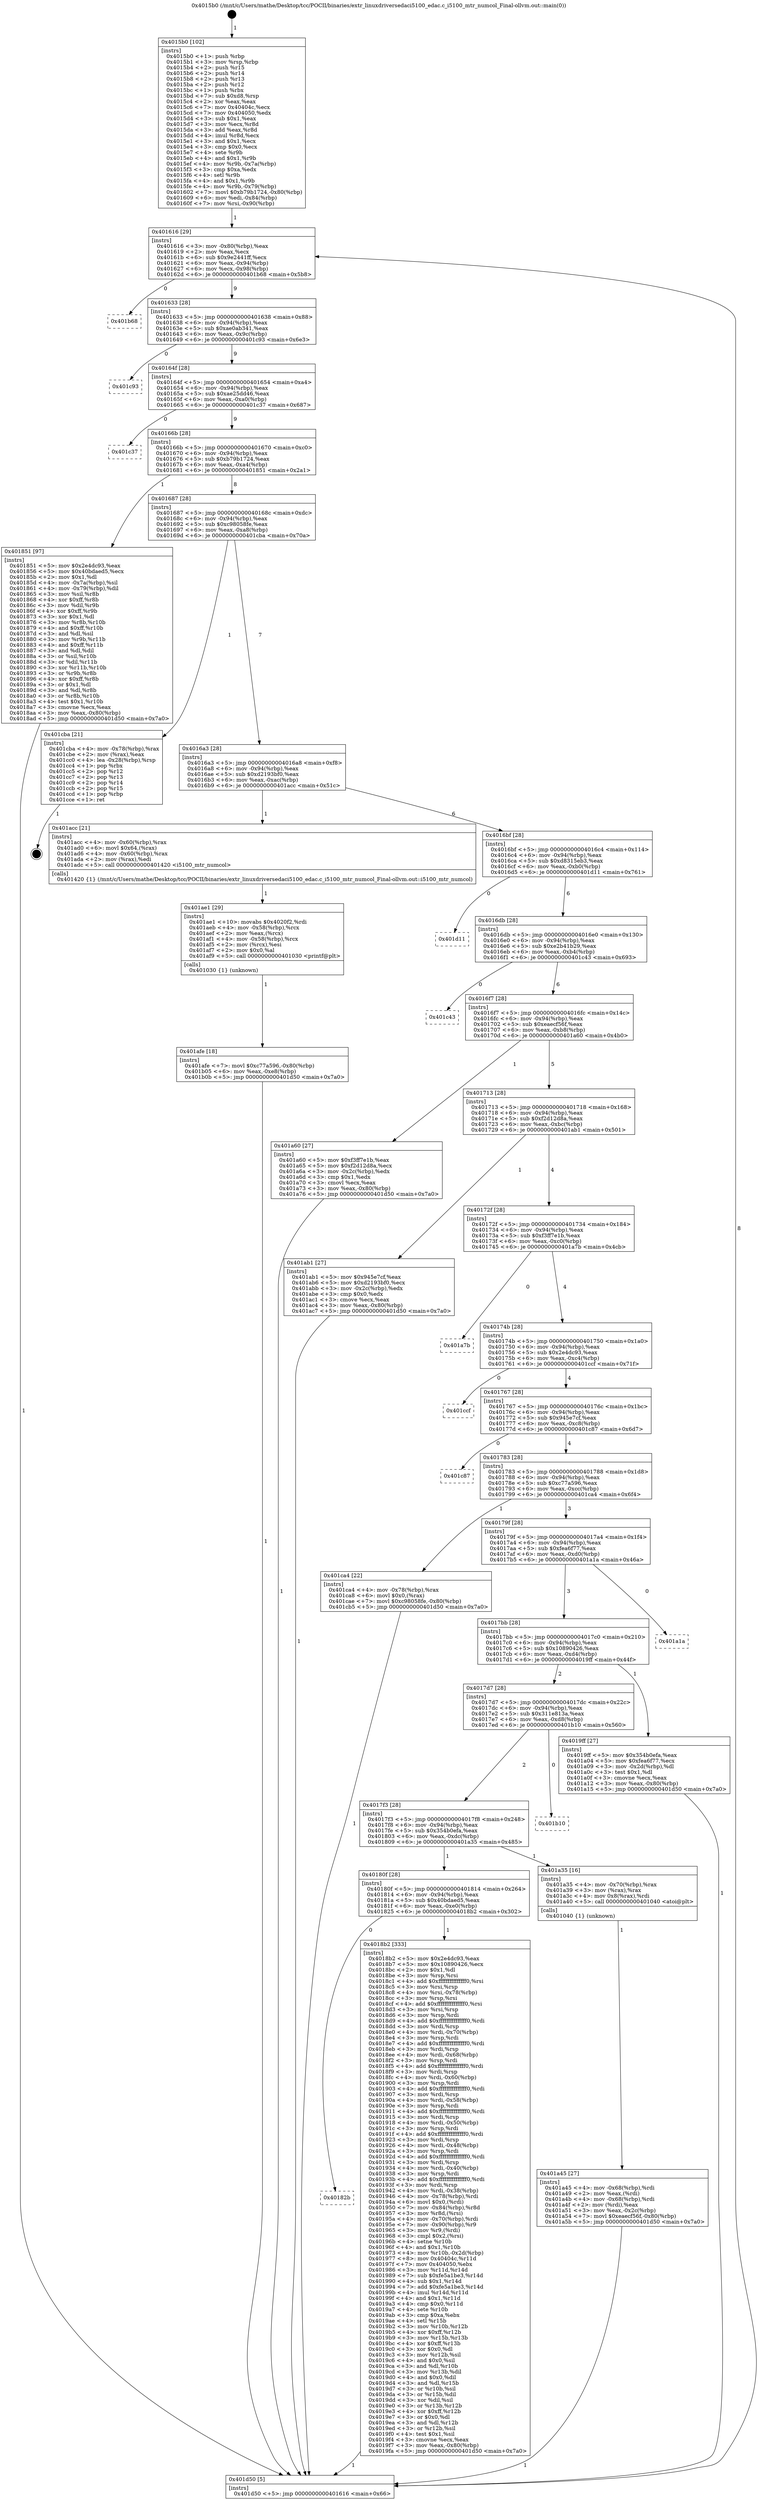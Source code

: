 digraph "0x4015b0" {
  label = "0x4015b0 (/mnt/c/Users/mathe/Desktop/tcc/POCII/binaries/extr_linuxdriversedaci5100_edac.c_i5100_mtr_numcol_Final-ollvm.out::main(0))"
  labelloc = "t"
  node[shape=record]

  Entry [label="",width=0.3,height=0.3,shape=circle,fillcolor=black,style=filled]
  "0x401616" [label="{
     0x401616 [29]\l
     | [instrs]\l
     &nbsp;&nbsp;0x401616 \<+3\>: mov -0x80(%rbp),%eax\l
     &nbsp;&nbsp;0x401619 \<+2\>: mov %eax,%ecx\l
     &nbsp;&nbsp;0x40161b \<+6\>: sub $0x9e2441ff,%ecx\l
     &nbsp;&nbsp;0x401621 \<+6\>: mov %eax,-0x94(%rbp)\l
     &nbsp;&nbsp;0x401627 \<+6\>: mov %ecx,-0x98(%rbp)\l
     &nbsp;&nbsp;0x40162d \<+6\>: je 0000000000401b68 \<main+0x5b8\>\l
  }"]
  "0x401b68" [label="{
     0x401b68\l
  }", style=dashed]
  "0x401633" [label="{
     0x401633 [28]\l
     | [instrs]\l
     &nbsp;&nbsp;0x401633 \<+5\>: jmp 0000000000401638 \<main+0x88\>\l
     &nbsp;&nbsp;0x401638 \<+6\>: mov -0x94(%rbp),%eax\l
     &nbsp;&nbsp;0x40163e \<+5\>: sub $0xae0ab341,%eax\l
     &nbsp;&nbsp;0x401643 \<+6\>: mov %eax,-0x9c(%rbp)\l
     &nbsp;&nbsp;0x401649 \<+6\>: je 0000000000401c93 \<main+0x6e3\>\l
  }"]
  Exit [label="",width=0.3,height=0.3,shape=circle,fillcolor=black,style=filled,peripheries=2]
  "0x401c93" [label="{
     0x401c93\l
  }", style=dashed]
  "0x40164f" [label="{
     0x40164f [28]\l
     | [instrs]\l
     &nbsp;&nbsp;0x40164f \<+5\>: jmp 0000000000401654 \<main+0xa4\>\l
     &nbsp;&nbsp;0x401654 \<+6\>: mov -0x94(%rbp),%eax\l
     &nbsp;&nbsp;0x40165a \<+5\>: sub $0xae25dd46,%eax\l
     &nbsp;&nbsp;0x40165f \<+6\>: mov %eax,-0xa0(%rbp)\l
     &nbsp;&nbsp;0x401665 \<+6\>: je 0000000000401c37 \<main+0x687\>\l
  }"]
  "0x401afe" [label="{
     0x401afe [18]\l
     | [instrs]\l
     &nbsp;&nbsp;0x401afe \<+7\>: movl $0xc77a596,-0x80(%rbp)\l
     &nbsp;&nbsp;0x401b05 \<+6\>: mov %eax,-0xe8(%rbp)\l
     &nbsp;&nbsp;0x401b0b \<+5\>: jmp 0000000000401d50 \<main+0x7a0\>\l
  }"]
  "0x401c37" [label="{
     0x401c37\l
  }", style=dashed]
  "0x40166b" [label="{
     0x40166b [28]\l
     | [instrs]\l
     &nbsp;&nbsp;0x40166b \<+5\>: jmp 0000000000401670 \<main+0xc0\>\l
     &nbsp;&nbsp;0x401670 \<+6\>: mov -0x94(%rbp),%eax\l
     &nbsp;&nbsp;0x401676 \<+5\>: sub $0xb79b1724,%eax\l
     &nbsp;&nbsp;0x40167b \<+6\>: mov %eax,-0xa4(%rbp)\l
     &nbsp;&nbsp;0x401681 \<+6\>: je 0000000000401851 \<main+0x2a1\>\l
  }"]
  "0x401ae1" [label="{
     0x401ae1 [29]\l
     | [instrs]\l
     &nbsp;&nbsp;0x401ae1 \<+10\>: movabs $0x4020f2,%rdi\l
     &nbsp;&nbsp;0x401aeb \<+4\>: mov -0x58(%rbp),%rcx\l
     &nbsp;&nbsp;0x401aef \<+2\>: mov %eax,(%rcx)\l
     &nbsp;&nbsp;0x401af1 \<+4\>: mov -0x58(%rbp),%rcx\l
     &nbsp;&nbsp;0x401af5 \<+2\>: mov (%rcx),%esi\l
     &nbsp;&nbsp;0x401af7 \<+2\>: mov $0x0,%al\l
     &nbsp;&nbsp;0x401af9 \<+5\>: call 0000000000401030 \<printf@plt\>\l
     | [calls]\l
     &nbsp;&nbsp;0x401030 \{1\} (unknown)\l
  }"]
  "0x401851" [label="{
     0x401851 [97]\l
     | [instrs]\l
     &nbsp;&nbsp;0x401851 \<+5\>: mov $0x2e4dc93,%eax\l
     &nbsp;&nbsp;0x401856 \<+5\>: mov $0x40bdaed5,%ecx\l
     &nbsp;&nbsp;0x40185b \<+2\>: mov $0x1,%dl\l
     &nbsp;&nbsp;0x40185d \<+4\>: mov -0x7a(%rbp),%sil\l
     &nbsp;&nbsp;0x401861 \<+4\>: mov -0x79(%rbp),%dil\l
     &nbsp;&nbsp;0x401865 \<+3\>: mov %sil,%r8b\l
     &nbsp;&nbsp;0x401868 \<+4\>: xor $0xff,%r8b\l
     &nbsp;&nbsp;0x40186c \<+3\>: mov %dil,%r9b\l
     &nbsp;&nbsp;0x40186f \<+4\>: xor $0xff,%r9b\l
     &nbsp;&nbsp;0x401873 \<+3\>: xor $0x1,%dl\l
     &nbsp;&nbsp;0x401876 \<+3\>: mov %r8b,%r10b\l
     &nbsp;&nbsp;0x401879 \<+4\>: and $0xff,%r10b\l
     &nbsp;&nbsp;0x40187d \<+3\>: and %dl,%sil\l
     &nbsp;&nbsp;0x401880 \<+3\>: mov %r9b,%r11b\l
     &nbsp;&nbsp;0x401883 \<+4\>: and $0xff,%r11b\l
     &nbsp;&nbsp;0x401887 \<+3\>: and %dl,%dil\l
     &nbsp;&nbsp;0x40188a \<+3\>: or %sil,%r10b\l
     &nbsp;&nbsp;0x40188d \<+3\>: or %dil,%r11b\l
     &nbsp;&nbsp;0x401890 \<+3\>: xor %r11b,%r10b\l
     &nbsp;&nbsp;0x401893 \<+3\>: or %r9b,%r8b\l
     &nbsp;&nbsp;0x401896 \<+4\>: xor $0xff,%r8b\l
     &nbsp;&nbsp;0x40189a \<+3\>: or $0x1,%dl\l
     &nbsp;&nbsp;0x40189d \<+3\>: and %dl,%r8b\l
     &nbsp;&nbsp;0x4018a0 \<+3\>: or %r8b,%r10b\l
     &nbsp;&nbsp;0x4018a3 \<+4\>: test $0x1,%r10b\l
     &nbsp;&nbsp;0x4018a7 \<+3\>: cmovne %ecx,%eax\l
     &nbsp;&nbsp;0x4018aa \<+3\>: mov %eax,-0x80(%rbp)\l
     &nbsp;&nbsp;0x4018ad \<+5\>: jmp 0000000000401d50 \<main+0x7a0\>\l
  }"]
  "0x401687" [label="{
     0x401687 [28]\l
     | [instrs]\l
     &nbsp;&nbsp;0x401687 \<+5\>: jmp 000000000040168c \<main+0xdc\>\l
     &nbsp;&nbsp;0x40168c \<+6\>: mov -0x94(%rbp),%eax\l
     &nbsp;&nbsp;0x401692 \<+5\>: sub $0xc98058fe,%eax\l
     &nbsp;&nbsp;0x401697 \<+6\>: mov %eax,-0xa8(%rbp)\l
     &nbsp;&nbsp;0x40169d \<+6\>: je 0000000000401cba \<main+0x70a\>\l
  }"]
  "0x401d50" [label="{
     0x401d50 [5]\l
     | [instrs]\l
     &nbsp;&nbsp;0x401d50 \<+5\>: jmp 0000000000401616 \<main+0x66\>\l
  }"]
  "0x4015b0" [label="{
     0x4015b0 [102]\l
     | [instrs]\l
     &nbsp;&nbsp;0x4015b0 \<+1\>: push %rbp\l
     &nbsp;&nbsp;0x4015b1 \<+3\>: mov %rsp,%rbp\l
     &nbsp;&nbsp;0x4015b4 \<+2\>: push %r15\l
     &nbsp;&nbsp;0x4015b6 \<+2\>: push %r14\l
     &nbsp;&nbsp;0x4015b8 \<+2\>: push %r13\l
     &nbsp;&nbsp;0x4015ba \<+2\>: push %r12\l
     &nbsp;&nbsp;0x4015bc \<+1\>: push %rbx\l
     &nbsp;&nbsp;0x4015bd \<+7\>: sub $0xd8,%rsp\l
     &nbsp;&nbsp;0x4015c4 \<+2\>: xor %eax,%eax\l
     &nbsp;&nbsp;0x4015c6 \<+7\>: mov 0x40404c,%ecx\l
     &nbsp;&nbsp;0x4015cd \<+7\>: mov 0x404050,%edx\l
     &nbsp;&nbsp;0x4015d4 \<+3\>: sub $0x1,%eax\l
     &nbsp;&nbsp;0x4015d7 \<+3\>: mov %ecx,%r8d\l
     &nbsp;&nbsp;0x4015da \<+3\>: add %eax,%r8d\l
     &nbsp;&nbsp;0x4015dd \<+4\>: imul %r8d,%ecx\l
     &nbsp;&nbsp;0x4015e1 \<+3\>: and $0x1,%ecx\l
     &nbsp;&nbsp;0x4015e4 \<+3\>: cmp $0x0,%ecx\l
     &nbsp;&nbsp;0x4015e7 \<+4\>: sete %r9b\l
     &nbsp;&nbsp;0x4015eb \<+4\>: and $0x1,%r9b\l
     &nbsp;&nbsp;0x4015ef \<+4\>: mov %r9b,-0x7a(%rbp)\l
     &nbsp;&nbsp;0x4015f3 \<+3\>: cmp $0xa,%edx\l
     &nbsp;&nbsp;0x4015f6 \<+4\>: setl %r9b\l
     &nbsp;&nbsp;0x4015fa \<+4\>: and $0x1,%r9b\l
     &nbsp;&nbsp;0x4015fe \<+4\>: mov %r9b,-0x79(%rbp)\l
     &nbsp;&nbsp;0x401602 \<+7\>: movl $0xb79b1724,-0x80(%rbp)\l
     &nbsp;&nbsp;0x401609 \<+6\>: mov %edi,-0x84(%rbp)\l
     &nbsp;&nbsp;0x40160f \<+7\>: mov %rsi,-0x90(%rbp)\l
  }"]
  "0x401a45" [label="{
     0x401a45 [27]\l
     | [instrs]\l
     &nbsp;&nbsp;0x401a45 \<+4\>: mov -0x68(%rbp),%rdi\l
     &nbsp;&nbsp;0x401a49 \<+2\>: mov %eax,(%rdi)\l
     &nbsp;&nbsp;0x401a4b \<+4\>: mov -0x68(%rbp),%rdi\l
     &nbsp;&nbsp;0x401a4f \<+2\>: mov (%rdi),%eax\l
     &nbsp;&nbsp;0x401a51 \<+3\>: mov %eax,-0x2c(%rbp)\l
     &nbsp;&nbsp;0x401a54 \<+7\>: movl $0xeaecf56f,-0x80(%rbp)\l
     &nbsp;&nbsp;0x401a5b \<+5\>: jmp 0000000000401d50 \<main+0x7a0\>\l
  }"]
  "0x401cba" [label="{
     0x401cba [21]\l
     | [instrs]\l
     &nbsp;&nbsp;0x401cba \<+4\>: mov -0x78(%rbp),%rax\l
     &nbsp;&nbsp;0x401cbe \<+2\>: mov (%rax),%eax\l
     &nbsp;&nbsp;0x401cc0 \<+4\>: lea -0x28(%rbp),%rsp\l
     &nbsp;&nbsp;0x401cc4 \<+1\>: pop %rbx\l
     &nbsp;&nbsp;0x401cc5 \<+2\>: pop %r12\l
     &nbsp;&nbsp;0x401cc7 \<+2\>: pop %r13\l
     &nbsp;&nbsp;0x401cc9 \<+2\>: pop %r14\l
     &nbsp;&nbsp;0x401ccb \<+2\>: pop %r15\l
     &nbsp;&nbsp;0x401ccd \<+1\>: pop %rbp\l
     &nbsp;&nbsp;0x401cce \<+1\>: ret\l
  }"]
  "0x4016a3" [label="{
     0x4016a3 [28]\l
     | [instrs]\l
     &nbsp;&nbsp;0x4016a3 \<+5\>: jmp 00000000004016a8 \<main+0xf8\>\l
     &nbsp;&nbsp;0x4016a8 \<+6\>: mov -0x94(%rbp),%eax\l
     &nbsp;&nbsp;0x4016ae \<+5\>: sub $0xd2193bf0,%eax\l
     &nbsp;&nbsp;0x4016b3 \<+6\>: mov %eax,-0xac(%rbp)\l
     &nbsp;&nbsp;0x4016b9 \<+6\>: je 0000000000401acc \<main+0x51c\>\l
  }"]
  "0x40182b" [label="{
     0x40182b\l
  }", style=dashed]
  "0x401acc" [label="{
     0x401acc [21]\l
     | [instrs]\l
     &nbsp;&nbsp;0x401acc \<+4\>: mov -0x60(%rbp),%rax\l
     &nbsp;&nbsp;0x401ad0 \<+6\>: movl $0x64,(%rax)\l
     &nbsp;&nbsp;0x401ad6 \<+4\>: mov -0x60(%rbp),%rax\l
     &nbsp;&nbsp;0x401ada \<+2\>: mov (%rax),%edi\l
     &nbsp;&nbsp;0x401adc \<+5\>: call 0000000000401420 \<i5100_mtr_numcol\>\l
     | [calls]\l
     &nbsp;&nbsp;0x401420 \{1\} (/mnt/c/Users/mathe/Desktop/tcc/POCII/binaries/extr_linuxdriversedaci5100_edac.c_i5100_mtr_numcol_Final-ollvm.out::i5100_mtr_numcol)\l
  }"]
  "0x4016bf" [label="{
     0x4016bf [28]\l
     | [instrs]\l
     &nbsp;&nbsp;0x4016bf \<+5\>: jmp 00000000004016c4 \<main+0x114\>\l
     &nbsp;&nbsp;0x4016c4 \<+6\>: mov -0x94(%rbp),%eax\l
     &nbsp;&nbsp;0x4016ca \<+5\>: sub $0xd8315eb3,%eax\l
     &nbsp;&nbsp;0x4016cf \<+6\>: mov %eax,-0xb0(%rbp)\l
     &nbsp;&nbsp;0x4016d5 \<+6\>: je 0000000000401d11 \<main+0x761\>\l
  }"]
  "0x4018b2" [label="{
     0x4018b2 [333]\l
     | [instrs]\l
     &nbsp;&nbsp;0x4018b2 \<+5\>: mov $0x2e4dc93,%eax\l
     &nbsp;&nbsp;0x4018b7 \<+5\>: mov $0x10890426,%ecx\l
     &nbsp;&nbsp;0x4018bc \<+2\>: mov $0x1,%dl\l
     &nbsp;&nbsp;0x4018be \<+3\>: mov %rsp,%rsi\l
     &nbsp;&nbsp;0x4018c1 \<+4\>: add $0xfffffffffffffff0,%rsi\l
     &nbsp;&nbsp;0x4018c5 \<+3\>: mov %rsi,%rsp\l
     &nbsp;&nbsp;0x4018c8 \<+4\>: mov %rsi,-0x78(%rbp)\l
     &nbsp;&nbsp;0x4018cc \<+3\>: mov %rsp,%rsi\l
     &nbsp;&nbsp;0x4018cf \<+4\>: add $0xfffffffffffffff0,%rsi\l
     &nbsp;&nbsp;0x4018d3 \<+3\>: mov %rsi,%rsp\l
     &nbsp;&nbsp;0x4018d6 \<+3\>: mov %rsp,%rdi\l
     &nbsp;&nbsp;0x4018d9 \<+4\>: add $0xfffffffffffffff0,%rdi\l
     &nbsp;&nbsp;0x4018dd \<+3\>: mov %rdi,%rsp\l
     &nbsp;&nbsp;0x4018e0 \<+4\>: mov %rdi,-0x70(%rbp)\l
     &nbsp;&nbsp;0x4018e4 \<+3\>: mov %rsp,%rdi\l
     &nbsp;&nbsp;0x4018e7 \<+4\>: add $0xfffffffffffffff0,%rdi\l
     &nbsp;&nbsp;0x4018eb \<+3\>: mov %rdi,%rsp\l
     &nbsp;&nbsp;0x4018ee \<+4\>: mov %rdi,-0x68(%rbp)\l
     &nbsp;&nbsp;0x4018f2 \<+3\>: mov %rsp,%rdi\l
     &nbsp;&nbsp;0x4018f5 \<+4\>: add $0xfffffffffffffff0,%rdi\l
     &nbsp;&nbsp;0x4018f9 \<+3\>: mov %rdi,%rsp\l
     &nbsp;&nbsp;0x4018fc \<+4\>: mov %rdi,-0x60(%rbp)\l
     &nbsp;&nbsp;0x401900 \<+3\>: mov %rsp,%rdi\l
     &nbsp;&nbsp;0x401903 \<+4\>: add $0xfffffffffffffff0,%rdi\l
     &nbsp;&nbsp;0x401907 \<+3\>: mov %rdi,%rsp\l
     &nbsp;&nbsp;0x40190a \<+4\>: mov %rdi,-0x58(%rbp)\l
     &nbsp;&nbsp;0x40190e \<+3\>: mov %rsp,%rdi\l
     &nbsp;&nbsp;0x401911 \<+4\>: add $0xfffffffffffffff0,%rdi\l
     &nbsp;&nbsp;0x401915 \<+3\>: mov %rdi,%rsp\l
     &nbsp;&nbsp;0x401918 \<+4\>: mov %rdi,-0x50(%rbp)\l
     &nbsp;&nbsp;0x40191c \<+3\>: mov %rsp,%rdi\l
     &nbsp;&nbsp;0x40191f \<+4\>: add $0xfffffffffffffff0,%rdi\l
     &nbsp;&nbsp;0x401923 \<+3\>: mov %rdi,%rsp\l
     &nbsp;&nbsp;0x401926 \<+4\>: mov %rdi,-0x48(%rbp)\l
     &nbsp;&nbsp;0x40192a \<+3\>: mov %rsp,%rdi\l
     &nbsp;&nbsp;0x40192d \<+4\>: add $0xfffffffffffffff0,%rdi\l
     &nbsp;&nbsp;0x401931 \<+3\>: mov %rdi,%rsp\l
     &nbsp;&nbsp;0x401934 \<+4\>: mov %rdi,-0x40(%rbp)\l
     &nbsp;&nbsp;0x401938 \<+3\>: mov %rsp,%rdi\l
     &nbsp;&nbsp;0x40193b \<+4\>: add $0xfffffffffffffff0,%rdi\l
     &nbsp;&nbsp;0x40193f \<+3\>: mov %rdi,%rsp\l
     &nbsp;&nbsp;0x401942 \<+4\>: mov %rdi,-0x38(%rbp)\l
     &nbsp;&nbsp;0x401946 \<+4\>: mov -0x78(%rbp),%rdi\l
     &nbsp;&nbsp;0x40194a \<+6\>: movl $0x0,(%rdi)\l
     &nbsp;&nbsp;0x401950 \<+7\>: mov -0x84(%rbp),%r8d\l
     &nbsp;&nbsp;0x401957 \<+3\>: mov %r8d,(%rsi)\l
     &nbsp;&nbsp;0x40195a \<+4\>: mov -0x70(%rbp),%rdi\l
     &nbsp;&nbsp;0x40195e \<+7\>: mov -0x90(%rbp),%r9\l
     &nbsp;&nbsp;0x401965 \<+3\>: mov %r9,(%rdi)\l
     &nbsp;&nbsp;0x401968 \<+3\>: cmpl $0x2,(%rsi)\l
     &nbsp;&nbsp;0x40196b \<+4\>: setne %r10b\l
     &nbsp;&nbsp;0x40196f \<+4\>: and $0x1,%r10b\l
     &nbsp;&nbsp;0x401973 \<+4\>: mov %r10b,-0x2d(%rbp)\l
     &nbsp;&nbsp;0x401977 \<+8\>: mov 0x40404c,%r11d\l
     &nbsp;&nbsp;0x40197f \<+7\>: mov 0x404050,%ebx\l
     &nbsp;&nbsp;0x401986 \<+3\>: mov %r11d,%r14d\l
     &nbsp;&nbsp;0x401989 \<+7\>: sub $0xfe5a1be3,%r14d\l
     &nbsp;&nbsp;0x401990 \<+4\>: sub $0x1,%r14d\l
     &nbsp;&nbsp;0x401994 \<+7\>: add $0xfe5a1be3,%r14d\l
     &nbsp;&nbsp;0x40199b \<+4\>: imul %r14d,%r11d\l
     &nbsp;&nbsp;0x40199f \<+4\>: and $0x1,%r11d\l
     &nbsp;&nbsp;0x4019a3 \<+4\>: cmp $0x0,%r11d\l
     &nbsp;&nbsp;0x4019a7 \<+4\>: sete %r10b\l
     &nbsp;&nbsp;0x4019ab \<+3\>: cmp $0xa,%ebx\l
     &nbsp;&nbsp;0x4019ae \<+4\>: setl %r15b\l
     &nbsp;&nbsp;0x4019b2 \<+3\>: mov %r10b,%r12b\l
     &nbsp;&nbsp;0x4019b5 \<+4\>: xor $0xff,%r12b\l
     &nbsp;&nbsp;0x4019b9 \<+3\>: mov %r15b,%r13b\l
     &nbsp;&nbsp;0x4019bc \<+4\>: xor $0xff,%r13b\l
     &nbsp;&nbsp;0x4019c0 \<+3\>: xor $0x0,%dl\l
     &nbsp;&nbsp;0x4019c3 \<+3\>: mov %r12b,%sil\l
     &nbsp;&nbsp;0x4019c6 \<+4\>: and $0x0,%sil\l
     &nbsp;&nbsp;0x4019ca \<+3\>: and %dl,%r10b\l
     &nbsp;&nbsp;0x4019cd \<+3\>: mov %r13b,%dil\l
     &nbsp;&nbsp;0x4019d0 \<+4\>: and $0x0,%dil\l
     &nbsp;&nbsp;0x4019d4 \<+3\>: and %dl,%r15b\l
     &nbsp;&nbsp;0x4019d7 \<+3\>: or %r10b,%sil\l
     &nbsp;&nbsp;0x4019da \<+3\>: or %r15b,%dil\l
     &nbsp;&nbsp;0x4019dd \<+3\>: xor %dil,%sil\l
     &nbsp;&nbsp;0x4019e0 \<+3\>: or %r13b,%r12b\l
     &nbsp;&nbsp;0x4019e3 \<+4\>: xor $0xff,%r12b\l
     &nbsp;&nbsp;0x4019e7 \<+3\>: or $0x0,%dl\l
     &nbsp;&nbsp;0x4019ea \<+3\>: and %dl,%r12b\l
     &nbsp;&nbsp;0x4019ed \<+3\>: or %r12b,%sil\l
     &nbsp;&nbsp;0x4019f0 \<+4\>: test $0x1,%sil\l
     &nbsp;&nbsp;0x4019f4 \<+3\>: cmovne %ecx,%eax\l
     &nbsp;&nbsp;0x4019f7 \<+3\>: mov %eax,-0x80(%rbp)\l
     &nbsp;&nbsp;0x4019fa \<+5\>: jmp 0000000000401d50 \<main+0x7a0\>\l
  }"]
  "0x401d11" [label="{
     0x401d11\l
  }", style=dashed]
  "0x4016db" [label="{
     0x4016db [28]\l
     | [instrs]\l
     &nbsp;&nbsp;0x4016db \<+5\>: jmp 00000000004016e0 \<main+0x130\>\l
     &nbsp;&nbsp;0x4016e0 \<+6\>: mov -0x94(%rbp),%eax\l
     &nbsp;&nbsp;0x4016e6 \<+5\>: sub $0xe2b41b29,%eax\l
     &nbsp;&nbsp;0x4016eb \<+6\>: mov %eax,-0xb4(%rbp)\l
     &nbsp;&nbsp;0x4016f1 \<+6\>: je 0000000000401c43 \<main+0x693\>\l
  }"]
  "0x40180f" [label="{
     0x40180f [28]\l
     | [instrs]\l
     &nbsp;&nbsp;0x40180f \<+5\>: jmp 0000000000401814 \<main+0x264\>\l
     &nbsp;&nbsp;0x401814 \<+6\>: mov -0x94(%rbp),%eax\l
     &nbsp;&nbsp;0x40181a \<+5\>: sub $0x40bdaed5,%eax\l
     &nbsp;&nbsp;0x40181f \<+6\>: mov %eax,-0xe0(%rbp)\l
     &nbsp;&nbsp;0x401825 \<+6\>: je 00000000004018b2 \<main+0x302\>\l
  }"]
  "0x401c43" [label="{
     0x401c43\l
  }", style=dashed]
  "0x4016f7" [label="{
     0x4016f7 [28]\l
     | [instrs]\l
     &nbsp;&nbsp;0x4016f7 \<+5\>: jmp 00000000004016fc \<main+0x14c\>\l
     &nbsp;&nbsp;0x4016fc \<+6\>: mov -0x94(%rbp),%eax\l
     &nbsp;&nbsp;0x401702 \<+5\>: sub $0xeaecf56f,%eax\l
     &nbsp;&nbsp;0x401707 \<+6\>: mov %eax,-0xb8(%rbp)\l
     &nbsp;&nbsp;0x40170d \<+6\>: je 0000000000401a60 \<main+0x4b0\>\l
  }"]
  "0x401a35" [label="{
     0x401a35 [16]\l
     | [instrs]\l
     &nbsp;&nbsp;0x401a35 \<+4\>: mov -0x70(%rbp),%rax\l
     &nbsp;&nbsp;0x401a39 \<+3\>: mov (%rax),%rax\l
     &nbsp;&nbsp;0x401a3c \<+4\>: mov 0x8(%rax),%rdi\l
     &nbsp;&nbsp;0x401a40 \<+5\>: call 0000000000401040 \<atoi@plt\>\l
     | [calls]\l
     &nbsp;&nbsp;0x401040 \{1\} (unknown)\l
  }"]
  "0x401a60" [label="{
     0x401a60 [27]\l
     | [instrs]\l
     &nbsp;&nbsp;0x401a60 \<+5\>: mov $0xf3ff7e1b,%eax\l
     &nbsp;&nbsp;0x401a65 \<+5\>: mov $0xf2d12d8a,%ecx\l
     &nbsp;&nbsp;0x401a6a \<+3\>: mov -0x2c(%rbp),%edx\l
     &nbsp;&nbsp;0x401a6d \<+3\>: cmp $0x1,%edx\l
     &nbsp;&nbsp;0x401a70 \<+3\>: cmovl %ecx,%eax\l
     &nbsp;&nbsp;0x401a73 \<+3\>: mov %eax,-0x80(%rbp)\l
     &nbsp;&nbsp;0x401a76 \<+5\>: jmp 0000000000401d50 \<main+0x7a0\>\l
  }"]
  "0x401713" [label="{
     0x401713 [28]\l
     | [instrs]\l
     &nbsp;&nbsp;0x401713 \<+5\>: jmp 0000000000401718 \<main+0x168\>\l
     &nbsp;&nbsp;0x401718 \<+6\>: mov -0x94(%rbp),%eax\l
     &nbsp;&nbsp;0x40171e \<+5\>: sub $0xf2d12d8a,%eax\l
     &nbsp;&nbsp;0x401723 \<+6\>: mov %eax,-0xbc(%rbp)\l
     &nbsp;&nbsp;0x401729 \<+6\>: je 0000000000401ab1 \<main+0x501\>\l
  }"]
  "0x4017f3" [label="{
     0x4017f3 [28]\l
     | [instrs]\l
     &nbsp;&nbsp;0x4017f3 \<+5\>: jmp 00000000004017f8 \<main+0x248\>\l
     &nbsp;&nbsp;0x4017f8 \<+6\>: mov -0x94(%rbp),%eax\l
     &nbsp;&nbsp;0x4017fe \<+5\>: sub $0x354b0efa,%eax\l
     &nbsp;&nbsp;0x401803 \<+6\>: mov %eax,-0xdc(%rbp)\l
     &nbsp;&nbsp;0x401809 \<+6\>: je 0000000000401a35 \<main+0x485\>\l
  }"]
  "0x401ab1" [label="{
     0x401ab1 [27]\l
     | [instrs]\l
     &nbsp;&nbsp;0x401ab1 \<+5\>: mov $0x945e7cf,%eax\l
     &nbsp;&nbsp;0x401ab6 \<+5\>: mov $0xd2193bf0,%ecx\l
     &nbsp;&nbsp;0x401abb \<+3\>: mov -0x2c(%rbp),%edx\l
     &nbsp;&nbsp;0x401abe \<+3\>: cmp $0x0,%edx\l
     &nbsp;&nbsp;0x401ac1 \<+3\>: cmove %ecx,%eax\l
     &nbsp;&nbsp;0x401ac4 \<+3\>: mov %eax,-0x80(%rbp)\l
     &nbsp;&nbsp;0x401ac7 \<+5\>: jmp 0000000000401d50 \<main+0x7a0\>\l
  }"]
  "0x40172f" [label="{
     0x40172f [28]\l
     | [instrs]\l
     &nbsp;&nbsp;0x40172f \<+5\>: jmp 0000000000401734 \<main+0x184\>\l
     &nbsp;&nbsp;0x401734 \<+6\>: mov -0x94(%rbp),%eax\l
     &nbsp;&nbsp;0x40173a \<+5\>: sub $0xf3ff7e1b,%eax\l
     &nbsp;&nbsp;0x40173f \<+6\>: mov %eax,-0xc0(%rbp)\l
     &nbsp;&nbsp;0x401745 \<+6\>: je 0000000000401a7b \<main+0x4cb\>\l
  }"]
  "0x401b10" [label="{
     0x401b10\l
  }", style=dashed]
  "0x401a7b" [label="{
     0x401a7b\l
  }", style=dashed]
  "0x40174b" [label="{
     0x40174b [28]\l
     | [instrs]\l
     &nbsp;&nbsp;0x40174b \<+5\>: jmp 0000000000401750 \<main+0x1a0\>\l
     &nbsp;&nbsp;0x401750 \<+6\>: mov -0x94(%rbp),%eax\l
     &nbsp;&nbsp;0x401756 \<+5\>: sub $0x2e4dc93,%eax\l
     &nbsp;&nbsp;0x40175b \<+6\>: mov %eax,-0xc4(%rbp)\l
     &nbsp;&nbsp;0x401761 \<+6\>: je 0000000000401ccf \<main+0x71f\>\l
  }"]
  "0x4017d7" [label="{
     0x4017d7 [28]\l
     | [instrs]\l
     &nbsp;&nbsp;0x4017d7 \<+5\>: jmp 00000000004017dc \<main+0x22c\>\l
     &nbsp;&nbsp;0x4017dc \<+6\>: mov -0x94(%rbp),%eax\l
     &nbsp;&nbsp;0x4017e2 \<+5\>: sub $0x311e813a,%eax\l
     &nbsp;&nbsp;0x4017e7 \<+6\>: mov %eax,-0xd8(%rbp)\l
     &nbsp;&nbsp;0x4017ed \<+6\>: je 0000000000401b10 \<main+0x560\>\l
  }"]
  "0x401ccf" [label="{
     0x401ccf\l
  }", style=dashed]
  "0x401767" [label="{
     0x401767 [28]\l
     | [instrs]\l
     &nbsp;&nbsp;0x401767 \<+5\>: jmp 000000000040176c \<main+0x1bc\>\l
     &nbsp;&nbsp;0x40176c \<+6\>: mov -0x94(%rbp),%eax\l
     &nbsp;&nbsp;0x401772 \<+5\>: sub $0x945e7cf,%eax\l
     &nbsp;&nbsp;0x401777 \<+6\>: mov %eax,-0xc8(%rbp)\l
     &nbsp;&nbsp;0x40177d \<+6\>: je 0000000000401c87 \<main+0x6d7\>\l
  }"]
  "0x4019ff" [label="{
     0x4019ff [27]\l
     | [instrs]\l
     &nbsp;&nbsp;0x4019ff \<+5\>: mov $0x354b0efa,%eax\l
     &nbsp;&nbsp;0x401a04 \<+5\>: mov $0xfea6f77,%ecx\l
     &nbsp;&nbsp;0x401a09 \<+3\>: mov -0x2d(%rbp),%dl\l
     &nbsp;&nbsp;0x401a0c \<+3\>: test $0x1,%dl\l
     &nbsp;&nbsp;0x401a0f \<+3\>: cmovne %ecx,%eax\l
     &nbsp;&nbsp;0x401a12 \<+3\>: mov %eax,-0x80(%rbp)\l
     &nbsp;&nbsp;0x401a15 \<+5\>: jmp 0000000000401d50 \<main+0x7a0\>\l
  }"]
  "0x401c87" [label="{
     0x401c87\l
  }", style=dashed]
  "0x401783" [label="{
     0x401783 [28]\l
     | [instrs]\l
     &nbsp;&nbsp;0x401783 \<+5\>: jmp 0000000000401788 \<main+0x1d8\>\l
     &nbsp;&nbsp;0x401788 \<+6\>: mov -0x94(%rbp),%eax\l
     &nbsp;&nbsp;0x40178e \<+5\>: sub $0xc77a596,%eax\l
     &nbsp;&nbsp;0x401793 \<+6\>: mov %eax,-0xcc(%rbp)\l
     &nbsp;&nbsp;0x401799 \<+6\>: je 0000000000401ca4 \<main+0x6f4\>\l
  }"]
  "0x4017bb" [label="{
     0x4017bb [28]\l
     | [instrs]\l
     &nbsp;&nbsp;0x4017bb \<+5\>: jmp 00000000004017c0 \<main+0x210\>\l
     &nbsp;&nbsp;0x4017c0 \<+6\>: mov -0x94(%rbp),%eax\l
     &nbsp;&nbsp;0x4017c6 \<+5\>: sub $0x10890426,%eax\l
     &nbsp;&nbsp;0x4017cb \<+6\>: mov %eax,-0xd4(%rbp)\l
     &nbsp;&nbsp;0x4017d1 \<+6\>: je 00000000004019ff \<main+0x44f\>\l
  }"]
  "0x401ca4" [label="{
     0x401ca4 [22]\l
     | [instrs]\l
     &nbsp;&nbsp;0x401ca4 \<+4\>: mov -0x78(%rbp),%rax\l
     &nbsp;&nbsp;0x401ca8 \<+6\>: movl $0x0,(%rax)\l
     &nbsp;&nbsp;0x401cae \<+7\>: movl $0xc98058fe,-0x80(%rbp)\l
     &nbsp;&nbsp;0x401cb5 \<+5\>: jmp 0000000000401d50 \<main+0x7a0\>\l
  }"]
  "0x40179f" [label="{
     0x40179f [28]\l
     | [instrs]\l
     &nbsp;&nbsp;0x40179f \<+5\>: jmp 00000000004017a4 \<main+0x1f4\>\l
     &nbsp;&nbsp;0x4017a4 \<+6\>: mov -0x94(%rbp),%eax\l
     &nbsp;&nbsp;0x4017aa \<+5\>: sub $0xfea6f77,%eax\l
     &nbsp;&nbsp;0x4017af \<+6\>: mov %eax,-0xd0(%rbp)\l
     &nbsp;&nbsp;0x4017b5 \<+6\>: je 0000000000401a1a \<main+0x46a\>\l
  }"]
  "0x401a1a" [label="{
     0x401a1a\l
  }", style=dashed]
  Entry -> "0x4015b0" [label=" 1"]
  "0x401616" -> "0x401b68" [label=" 0"]
  "0x401616" -> "0x401633" [label=" 9"]
  "0x401cba" -> Exit [label=" 1"]
  "0x401633" -> "0x401c93" [label=" 0"]
  "0x401633" -> "0x40164f" [label=" 9"]
  "0x401ca4" -> "0x401d50" [label=" 1"]
  "0x40164f" -> "0x401c37" [label=" 0"]
  "0x40164f" -> "0x40166b" [label=" 9"]
  "0x401afe" -> "0x401d50" [label=" 1"]
  "0x40166b" -> "0x401851" [label=" 1"]
  "0x40166b" -> "0x401687" [label=" 8"]
  "0x401851" -> "0x401d50" [label=" 1"]
  "0x4015b0" -> "0x401616" [label=" 1"]
  "0x401d50" -> "0x401616" [label=" 8"]
  "0x401ae1" -> "0x401afe" [label=" 1"]
  "0x401687" -> "0x401cba" [label=" 1"]
  "0x401687" -> "0x4016a3" [label=" 7"]
  "0x401acc" -> "0x401ae1" [label=" 1"]
  "0x4016a3" -> "0x401acc" [label=" 1"]
  "0x4016a3" -> "0x4016bf" [label=" 6"]
  "0x401a60" -> "0x401d50" [label=" 1"]
  "0x4016bf" -> "0x401d11" [label=" 0"]
  "0x4016bf" -> "0x4016db" [label=" 6"]
  "0x401a45" -> "0x401d50" [label=" 1"]
  "0x4016db" -> "0x401c43" [label=" 0"]
  "0x4016db" -> "0x4016f7" [label=" 6"]
  "0x4019ff" -> "0x401d50" [label=" 1"]
  "0x4016f7" -> "0x401a60" [label=" 1"]
  "0x4016f7" -> "0x401713" [label=" 5"]
  "0x4018b2" -> "0x401d50" [label=" 1"]
  "0x401713" -> "0x401ab1" [label=" 1"]
  "0x401713" -> "0x40172f" [label=" 4"]
  "0x40180f" -> "0x40182b" [label=" 0"]
  "0x40172f" -> "0x401a7b" [label=" 0"]
  "0x40172f" -> "0x40174b" [label=" 4"]
  "0x40180f" -> "0x4018b2" [label=" 1"]
  "0x40174b" -> "0x401ccf" [label=" 0"]
  "0x40174b" -> "0x401767" [label=" 4"]
  "0x4017f3" -> "0x40180f" [label=" 1"]
  "0x401767" -> "0x401c87" [label=" 0"]
  "0x401767" -> "0x401783" [label=" 4"]
  "0x4017f3" -> "0x401a35" [label=" 1"]
  "0x401783" -> "0x401ca4" [label=" 1"]
  "0x401783" -> "0x40179f" [label=" 3"]
  "0x4017d7" -> "0x4017f3" [label=" 2"]
  "0x40179f" -> "0x401a1a" [label=" 0"]
  "0x40179f" -> "0x4017bb" [label=" 3"]
  "0x401ab1" -> "0x401d50" [label=" 1"]
  "0x4017bb" -> "0x4019ff" [label=" 1"]
  "0x4017bb" -> "0x4017d7" [label=" 2"]
  "0x401a35" -> "0x401a45" [label=" 1"]
  "0x4017d7" -> "0x401b10" [label=" 0"]
}
